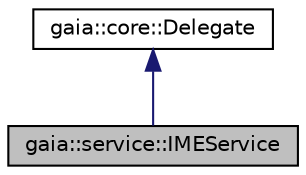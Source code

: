 digraph G
{
  edge [fontname="Helvetica",fontsize="10",labelfontname="Helvetica",labelfontsize="10"];
  node [fontname="Helvetica",fontsize="10",shape=record];
  Node1 [label="gaia::service::IMEService",height=0.2,width=0.4,color="black", fillcolor="grey75", style="filled" fontcolor="black"];
  Node2 -> Node1 [dir=back,color="midnightblue",fontsize="10",style="solid",fontname="Helvetica"];
  Node2 [label="gaia::core::Delegate",height=0.2,width=0.4,color="black", fillcolor="white", style="filled",URL="$d4/d71/classgaia_1_1core_1_1_delegate.html",tooltip="The Delegate is for creating an extenal thread, in a process differs from a Page process, to process the long-term task."];
}
